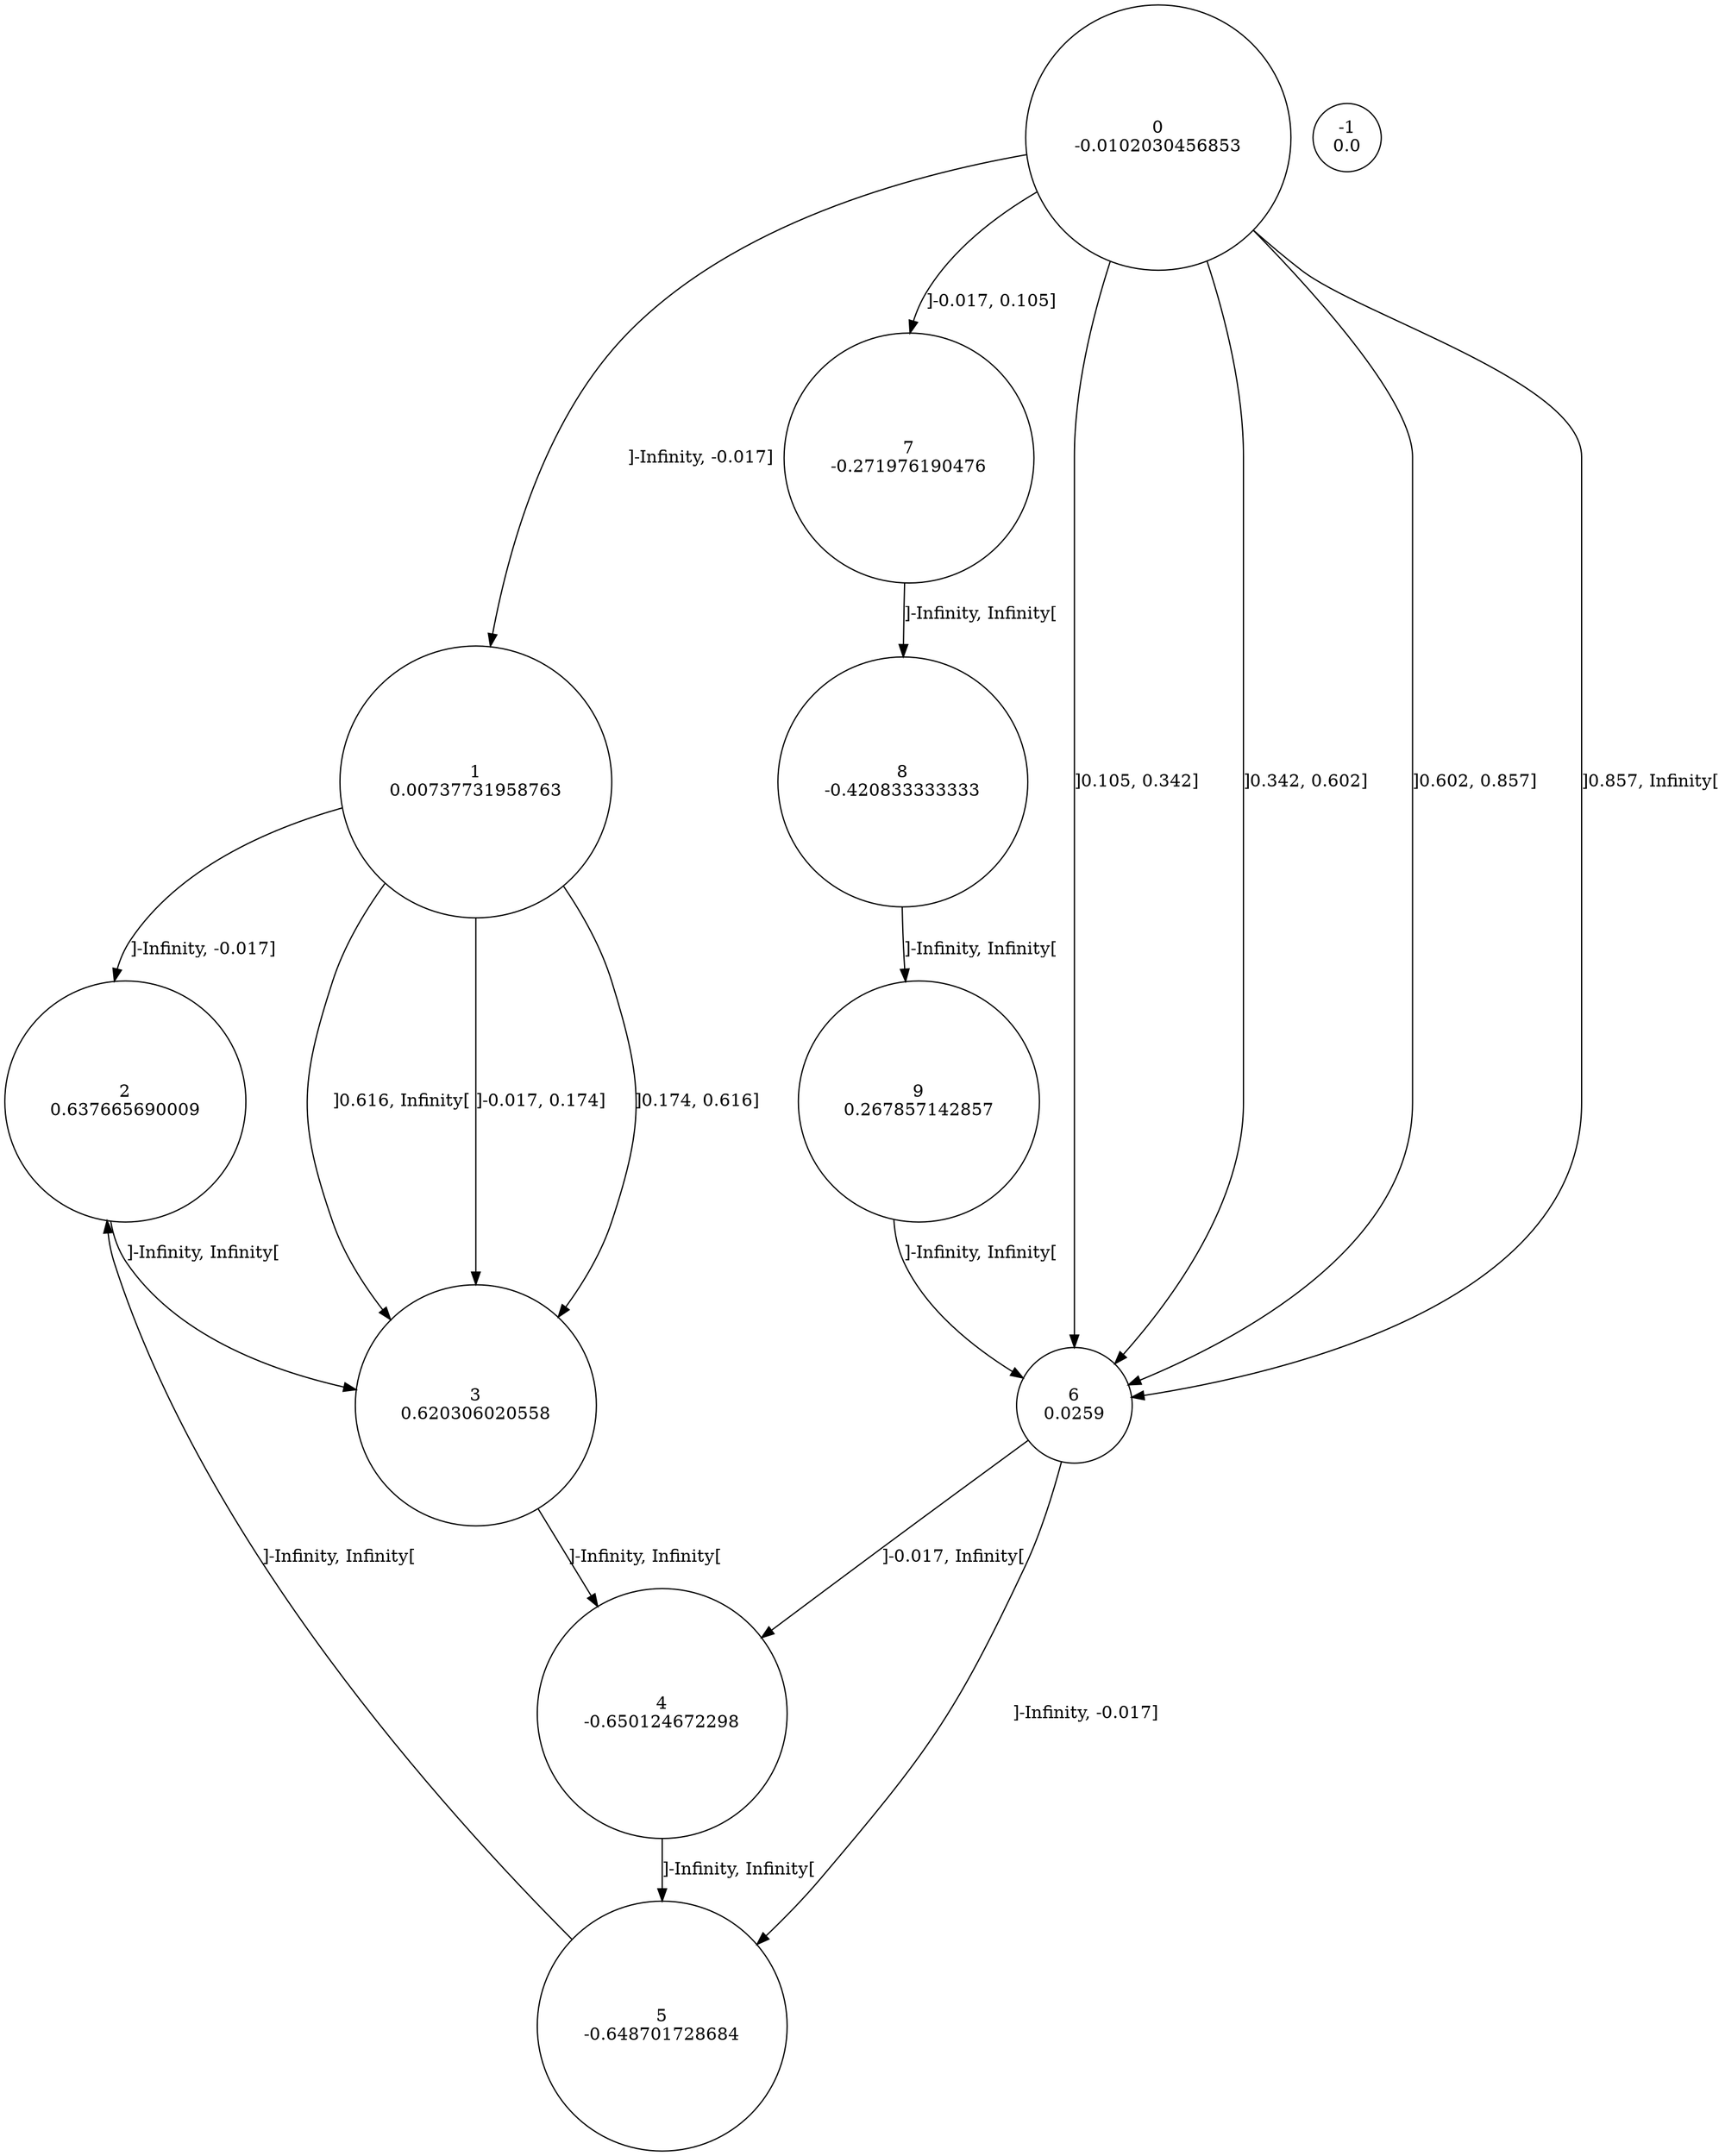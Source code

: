 digraph a {
0 [shape=circle, label="0\n-0.0102030456853"];
	0 -> 1 [label="]-Infinity, -0.017]"];
	0 -> 7 [label="]-0.017, 0.105]"];
	0 -> 6 [label="]0.105, 0.342]"];
	0 -> 6 [label="]0.342, 0.602]"];
	0 -> 6 [label="]0.602, 0.857]"];
	0 -> 6 [label="]0.857, Infinity["];
1 [shape=circle, label="1\n0.00737731958763"];
	1 -> 2 [label="]-Infinity, -0.017]"];
	1 -> 3 [label="]-0.017, 0.174]"];
	1 -> 3 [label="]0.174, 0.616]"];
	1 -> 3 [label="]0.616, Infinity["];
2 [shape=circle, label="2\n0.637665690009"];
	2 -> 3 [label="]-Infinity, Infinity["];
3 [shape=circle, label="3\n0.620306020558"];
	3 -> 4 [label="]-Infinity, Infinity["];
4 [shape=circle, label="4\n-0.650124672298"];
	4 -> 5 [label="]-Infinity, Infinity["];
5 [shape=circle, label="5\n-0.648701728684"];
	5 -> 2 [label="]-Infinity, Infinity["];
6 [shape=circle, label="6\n0.0259"];
	6 -> 5 [label="]-Infinity, -0.017]"];
	6 -> 4 [label="]-0.017, Infinity["];
7 [shape=circle, label="7\n-0.271976190476"];
	7 -> 8 [label="]-Infinity, Infinity["];
8 [shape=circle, label="8\n-0.420833333333"];
	8 -> 9 [label="]-Infinity, Infinity["];
9 [shape=circle, label="9\n0.267857142857"];
	9 -> 6 [label="]-Infinity, Infinity["];
-1 [shape=circle, label="-1\n0.0"];
}
